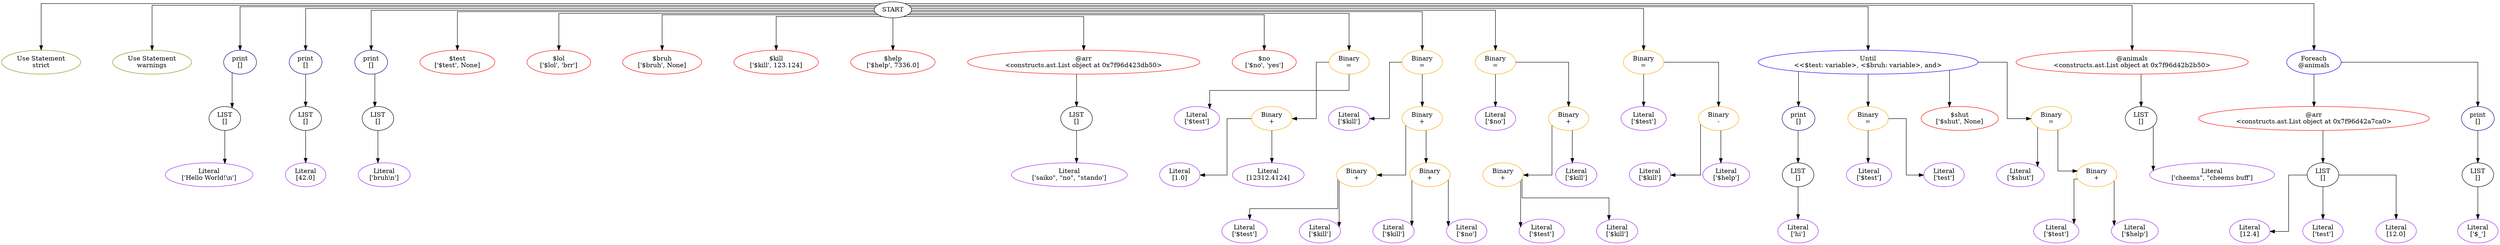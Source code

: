 digraph AST {
nodesep=1.0;
overlap=False;
ranksep=1.0;
splines=ortho;
start_0 [fillcolor=white, label=START];
"Use Statement_1" [color=yellow4, fillcolor=yellow1, group=start_0, label="Use Statement\nstrict"];
start_0 -> "Use Statement_1"  [weight=1.5];
"Use Statement_2" [color=yellow4, fillcolor=yellow1, group=start_0, label="Use Statement\nwarnings"];
start_0 -> "Use Statement_2"  [weight=1.5];
print_1 [color=navy, fillcolor=lightblue, group=start_0, label="print\n[]"];
start_0 -> print_1  [weight=1.5];
LIST_1 [color=black, fillcolor=gray, group=print_1, label="LIST\n[]"];
print_1 -> LIST_1  [weight=1.5];
Literal_1 [color=purple, fillcolor=thistle, group=LIST_1, label="Literal\n['Hello World!\\n']"];
LIST_1 -> Literal_1  [weight=1.5];
print_2 [color=navy, fillcolor=lightblue, group=start_0, label="print\n[]"];
start_0 -> print_2  [weight=1.5];
LIST_2 [color=black, fillcolor=gray, group=print_2, label="LIST\n[]"];
print_2 -> LIST_2  [weight=1.5];
Literal_2 [color=purple, fillcolor=thistle, group=LIST_2, label="Literal\n[42.0]"];
LIST_2 -> Literal_2  [weight=1.5];
print_3 [color=navy, fillcolor=lightblue, group=start_0, label="print\n[]"];
start_0 -> print_3  [weight=1.5];
LIST_3 [color=black, fillcolor=gray, group=print_3, label="LIST\n[]"];
print_3 -> LIST_3  [weight=1.5];
Literal_3 [color=purple, fillcolor=thistle, group=LIST_3, label="Literal\n['bruh\\n']"];
LIST_3 -> Literal_3  [weight=1.5];
"$test_1" [color=red, fillcolor=lightpink, group=start_0, label="$test\n['$test', None]"];
start_0 -> "$test_1"  [weight=1.5];
"$lol_1" [color=red, fillcolor=lightpink, group=start_0, label="$lol\n['$lol', 'brr']"];
start_0 -> "$lol_1"  [weight=1.5];
"$bruh_1" [color=red, fillcolor=lightpink, group=start_0, label="$bruh\n['$bruh', None]"];
start_0 -> "$bruh_1"  [weight=1.5];
"$kill_1" [color=red, fillcolor=lightpink, group=start_0, label="$kill\n['$kill', 123.124]"];
start_0 -> "$kill_1"  [weight=1.5];
"$help_1" [color=red, fillcolor=lightpink, group=start_0, label="$help\n['$help', 7336.0]"];
start_0 -> "$help_1"  [weight=1.5];
"@arr_1" [color=red, fillcolor=turquoise, group=start_0, label="@arr\n<constructs.ast.List object at 0x7f96d423db50>"];
start_0 -> "@arr_1"  [weight=1.5];
LIST_4 [color=black, fillcolor=gray, group="@arr_1", label="LIST\n[]"];
"@arr_1" -> LIST_4  [weight=1.5];
Literal_4 [color=purple, fillcolor=thistle, group=LIST_4, label="Literal\n['saiko\", \"no\", \"stando']"];
LIST_4 -> Literal_4  [weight=1.5];
"$no_1" [color=red, fillcolor=lightpink, group=start_0, label="$no\n['$no', 'yes']"];
start_0 -> "$no_1"  [weight=1.5];
Binary_1 [color=orange, fillcolor=lightyellow, group=start_0, label="Binary\n="];
start_0 -> Binary_1  [weight=1.5];
Literal_5 [color=purple, fillcolor=thistle, group=Binary_1, label="Literal\n['$test']"];
Binary_1 -> Literal_5  [weight=1.5];
Binary_2 [color=orange, fillcolor=lightyellow, group=Binary_1, label="Binary\n+"];
Binary_1 -> Binary_2  [weight=1.5];
Literal_6 [color=purple, fillcolor=thistle, group=Binary_2, label="Literal\n[1.0]"];
Binary_2 -> Literal_6  [weight=1.5];
Literal_7 [color=purple, fillcolor=thistle, group=Binary_2, label="Literal\n[12312.4124]"];
Binary_2 -> Literal_7  [weight=1.5];
Binary_3 [color=orange, fillcolor=lightyellow, group=start_0, label="Binary\n="];
start_0 -> Binary_3  [weight=1.5];
Literal_8 [color=purple, fillcolor=thistle, group=Binary_3, label="Literal\n['$kill']"];
Binary_3 -> Literal_8  [weight=1.5];
Binary_4 [color=orange, fillcolor=lightyellow, group=Binary_3, label="Binary\n+"];
Binary_3 -> Binary_4  [weight=1.5];
Binary_5 [color=orange, fillcolor=lightyellow, group=Binary_4, label="Binary\n+"];
Binary_4 -> Binary_5  [weight=1.5];
Literal_9 [color=purple, fillcolor=thistle, group=Binary_5, label="Literal\n['$test']"];
Binary_5 -> Literal_9  [weight=1.5];
Literal_10 [color=purple, fillcolor=thistle, group=Binary_5, label="Literal\n['$kill']"];
Binary_5 -> Literal_10  [weight=1.5];
Binary_6 [color=orange, fillcolor=lightyellow, group=Binary_4, label="Binary\n+"];
Binary_4 -> Binary_6  [weight=1.5];
Literal_11 [color=purple, fillcolor=thistle, group=Binary_6, label="Literal\n['$kill']"];
Binary_6 -> Literal_11  [weight=1.5];
Literal_12 [color=purple, fillcolor=thistle, group=Binary_6, label="Literal\n['$no']"];
Binary_6 -> Literal_12  [weight=1.5];
Binary_7 [color=orange, fillcolor=lightyellow, group=start_0, label="Binary\n="];
start_0 -> Binary_7  [weight=1.5];
Literal_13 [color=purple, fillcolor=thistle, group=Binary_7, label="Literal\n['$no']"];
Binary_7 -> Literal_13  [weight=1.5];
Binary_8 [color=orange, fillcolor=lightyellow, group=Binary_7, label="Binary\n+"];
Binary_7 -> Binary_8  [weight=1.5];
Binary_9 [color=orange, fillcolor=lightyellow, group=Binary_8, label="Binary\n+"];
Binary_8 -> Binary_9  [weight=1.5];
Literal_14 [color=purple, fillcolor=thistle, group=Binary_9, label="Literal\n['$test']"];
Binary_9 -> Literal_14  [weight=1.5];
Literal_15 [color=purple, fillcolor=thistle, group=Binary_9, label="Literal\n['$kill']"];
Binary_9 -> Literal_15  [weight=1.5];
Literal_16 [color=purple, fillcolor=thistle, group=Binary_8, label="Literal\n['$kill']"];
Binary_8 -> Literal_16  [weight=1.5];
Binary_10 [color=orange, fillcolor=lightyellow, group=start_0, label="Binary\n="];
start_0 -> Binary_10  [weight=1.5];
Literal_17 [color=purple, fillcolor=thistle, group=Binary_10, label="Literal\n['$test']"];
Binary_10 -> Literal_17  [weight=1.5];
Binary_11 [color=orange, fillcolor=lightyellow, group=Binary_10, label="Binary\n-"];
Binary_10 -> Binary_11  [weight=1.5];
Literal_18 [color=purple, fillcolor=thistle, group=Binary_11, label="Literal\n['$kill']"];
Binary_11 -> Literal_18  [weight=1.5];
Literal_19 [color=purple, fillcolor=thistle, group=Binary_11, label="Literal\n['$help']"];
Binary_11 -> Literal_19  [weight=1.5];
Until_1 [color=blue, fillcolor=palegreen, group=start_0, label="Until\n<<$test: variable>, <$bruh: variable>, and>"];
start_0 -> Until_1  [weight=1.5];
print_4 [color=navy, fillcolor=lightblue, group=Until_1, label="print\n[]"];
Until_1 -> print_4  [weight=1.5];
LIST_5 [color=black, fillcolor=gray, group=print_4, label="LIST\n[]"];
print_4 -> LIST_5  [weight=1.5];
Literal_20 [color=purple, fillcolor=thistle, group=LIST_5, label="Literal\n['hi']"];
LIST_5 -> Literal_20  [weight=1.5];
Binary_12 [color=orange, fillcolor=lightyellow, group=Until_1, label="Binary\n="];
Until_1 -> Binary_12  [weight=1.5];
Literal_21 [color=purple, fillcolor=thistle, group=Binary_12, label="Literal\n['$test']"];
Binary_12 -> Literal_21  [weight=1.5];
Literal_22 [color=purple, fillcolor=thistle, group=Binary_12, label="Literal\n['test']"];
Binary_12 -> Literal_22  [weight=1.5];
"$shut_1" [color=red, fillcolor=lightpink, group=Until_1, label="$shut\n['$shut', None]"];
Until_1 -> "$shut_1"  [weight=1.5];
Binary_13 [color=orange, fillcolor=lightyellow, group=Until_1, label="Binary\n="];
Until_1 -> Binary_13  [weight=1.5];
Literal_23 [color=purple, fillcolor=thistle, group=Binary_13, label="Literal\n['$shut']"];
Binary_13 -> Literal_23  [weight=1.5];
Binary_14 [color=orange, fillcolor=lightyellow, group=Binary_13, label="Binary\n+"];
Binary_13 -> Binary_14  [weight=1.5];
Literal_24 [color=purple, fillcolor=thistle, group=Binary_14, label="Literal\n['$test']"];
Binary_14 -> Literal_24  [weight=1.5];
Literal_25 [color=purple, fillcolor=thistle, group=Binary_14, label="Literal\n['$help']"];
Binary_14 -> Literal_25  [weight=1.5];
"@animals_1" [color=red, fillcolor=turquoise, group=start_0, label="@animals\n<constructs.ast.List object at 0x7f96d42b2b50>"];
start_0 -> "@animals_1"  [weight=1.5];
LIST_6 [color=black, fillcolor=gray, group="@animals_1", label="LIST\n[]"];
"@animals_1" -> LIST_6  [weight=1.5];
Literal_26 [color=purple, fillcolor=thistle, group=LIST_6, label="Literal\n['cheems\", \"cheems buff']"];
LIST_6 -> Literal_26  [weight=1.5];
Foreach_1 [color=blue, fillcolor=coral, group=start_0, label="Foreach\n@animals"];
start_0 -> Foreach_1  [weight=1.5];
"@arr_2" [color=red, fillcolor=turquoise, group=Foreach_1, label="@arr\n<constructs.ast.List object at 0x7f96d42a7ca0>"];
Foreach_1 -> "@arr_2"  [weight=1.5];
LIST_7 [color=black, fillcolor=gray, group="@arr_2", label="LIST\n[]"];
"@arr_2" -> LIST_7  [weight=1.5];
Literal_27 [color=purple, fillcolor=thistle, group=LIST_7, label="Literal\n[12.4]"];
LIST_7 -> Literal_27  [weight=1.5];
Literal_28 [color=purple, fillcolor=thistle, group=LIST_7, label="Literal\n['test']"];
LIST_7 -> Literal_28  [weight=1.5];
Literal_29 [color=purple, fillcolor=thistle, group=LIST_7, label="Literal\n[12.0]"];
LIST_7 -> Literal_29  [weight=1.5];
print_5 [color=navy, fillcolor=lightblue, group=Foreach_1, label="print\n[]"];
Foreach_1 -> print_5  [weight=1.5];
LIST_8 [color=black, fillcolor=gray, group=print_5, label="LIST\n[]"];
print_5 -> LIST_8  [weight=1.5];
Literal_30 [color=purple, fillcolor=thistle, group=LIST_8, label="Literal\n['$_']"];
LIST_8 -> Literal_30  [weight=1.5];
}
